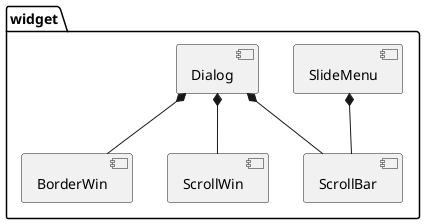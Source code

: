 @startuml
'https://plantuml.com/component-diagram

package widget #white {
    component BorderWin
    component ScrollBar
    component SlideMenu
    component Dialog
    component ScrollWin

    Dialog    *-- ScrollWin
    Dialog    *-- ScrollBar
    Dialog    *-- BorderWin
    SlideMenu *-- ScrollBar
}

@enduml